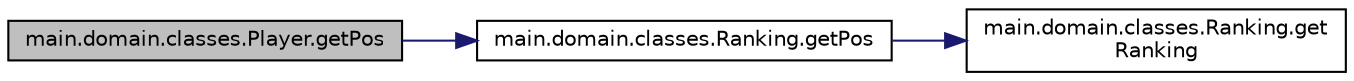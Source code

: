 digraph "main.domain.classes.Player.getPos"
{
 // INTERACTIVE_SVG=YES
 // LATEX_PDF_SIZE
  edge [fontname="Helvetica",fontsize="10",labelfontname="Helvetica",labelfontsize="10"];
  node [fontname="Helvetica",fontsize="10",shape=record];
  rankdir="LR";
  Node1 [label="main.domain.classes.Player.getPos",height=0.2,width=0.4,color="black", fillcolor="grey75", style="filled", fontcolor="black",tooltip=" "];
  Node1 -> Node2 [color="midnightblue",fontsize="10",style="solid",fontname="Helvetica"];
  Node2 [label="main.domain.classes.Ranking.getPos",height=0.2,width=0.4,color="black", fillcolor="white", style="filled",URL="$classmain_1_1domain_1_1classes_1_1Ranking.html#a1d3a07dde792d413454301e3f10c8f6f",tooltip=" "];
  Node2 -> Node3 [color="midnightblue",fontsize="10",style="solid",fontname="Helvetica"];
  Node3 [label="main.domain.classes.Ranking.get\lRanking",height=0.2,width=0.4,color="black", fillcolor="white", style="filled",URL="$classmain_1_1domain_1_1classes_1_1Ranking.html#ae391e46285d67fbb1de4ae2a9f599006",tooltip=" "];
}
